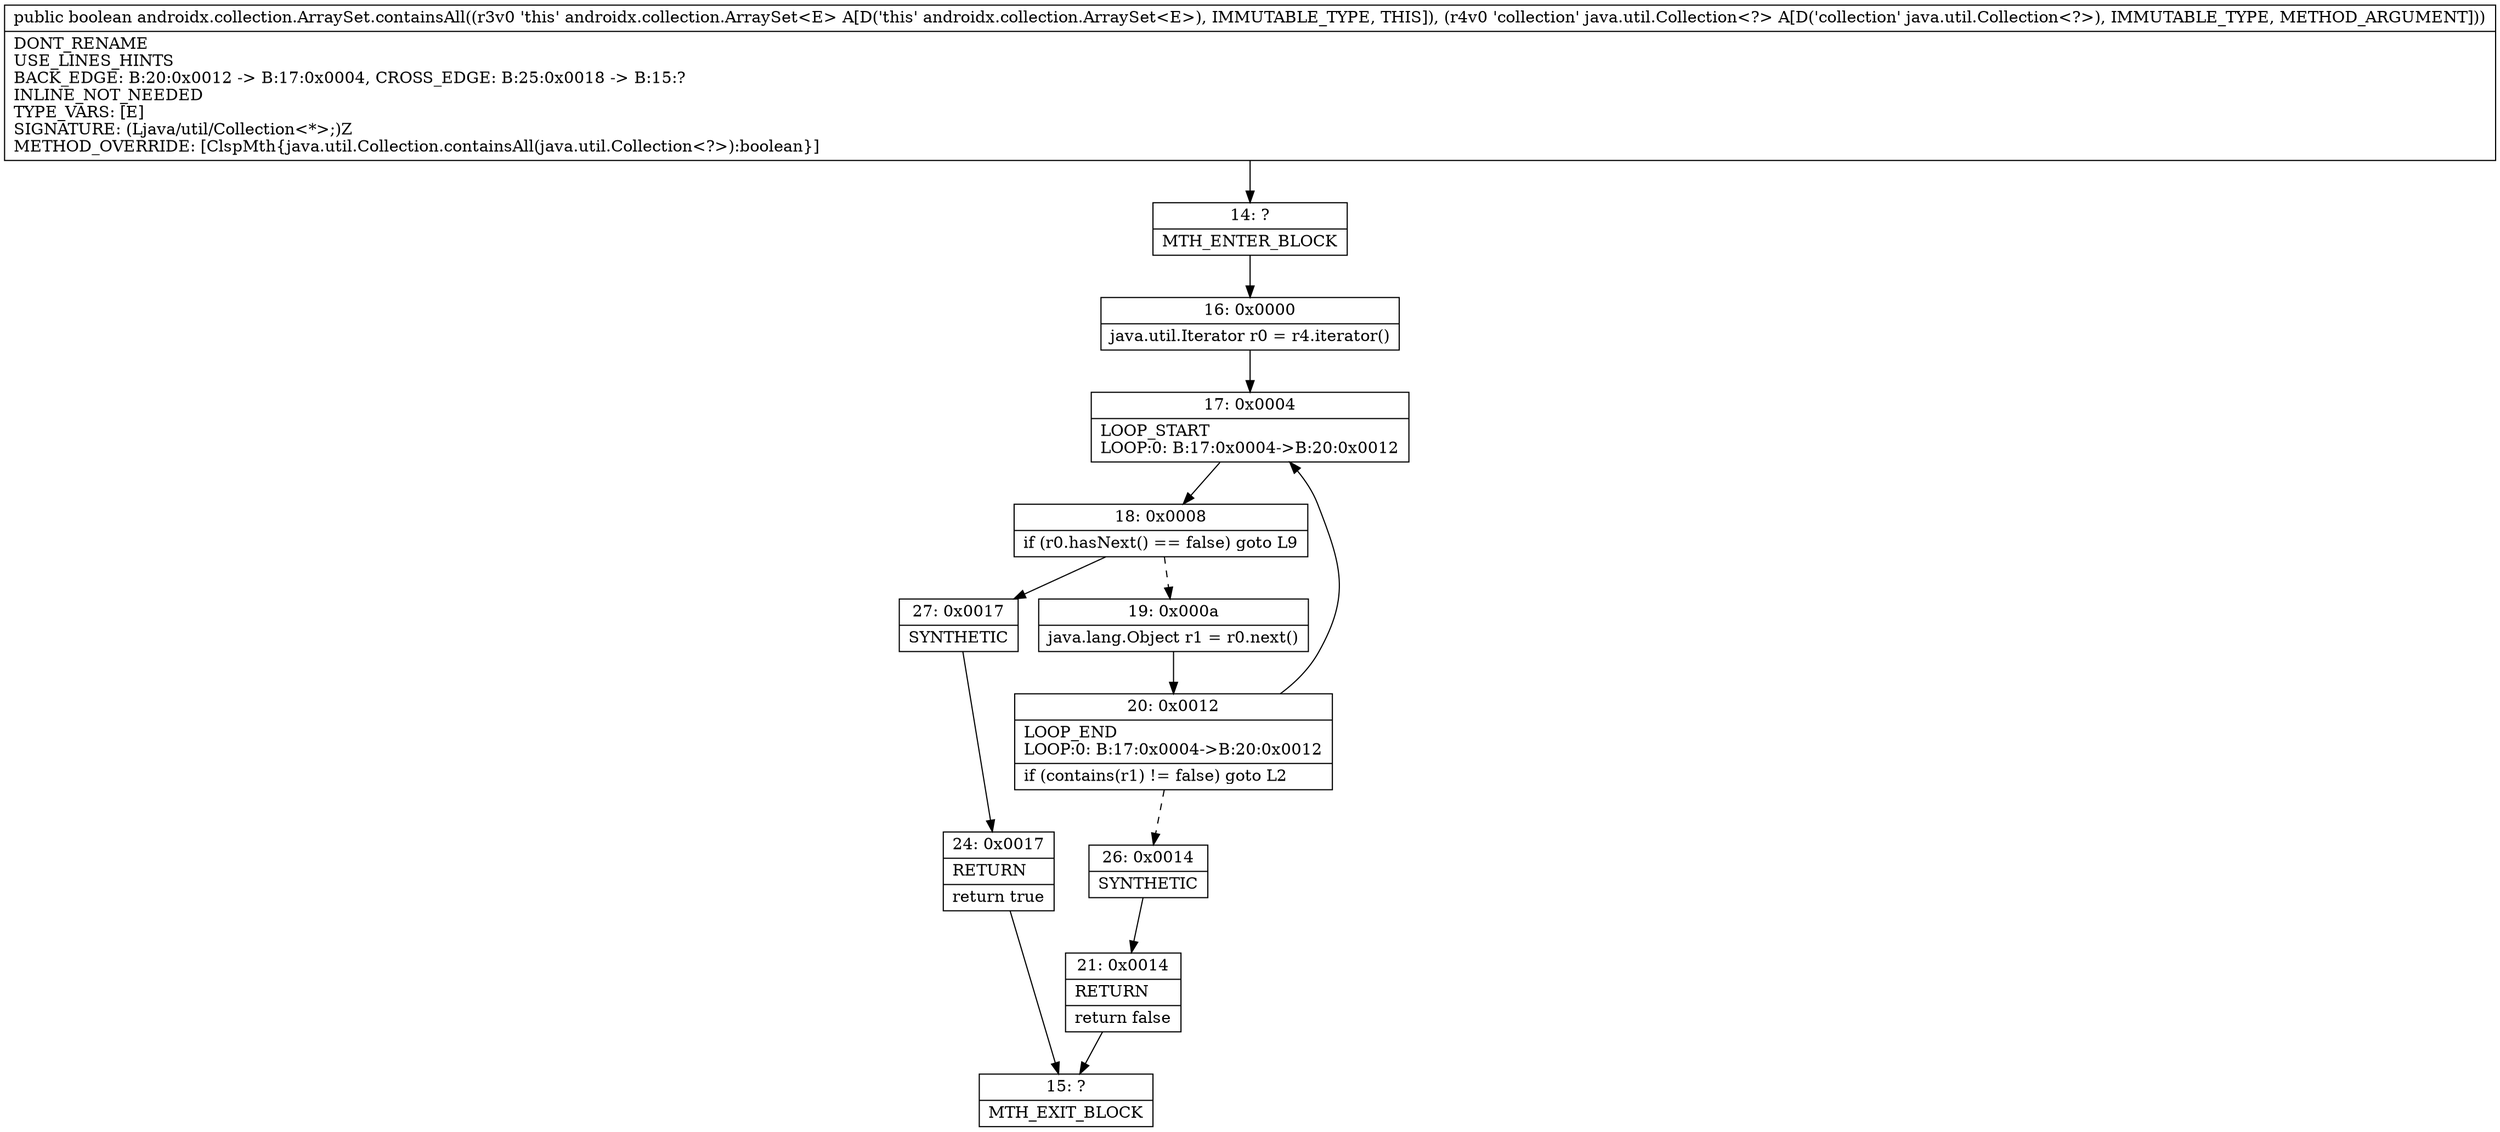 digraph "CFG forandroidx.collection.ArraySet.containsAll(Ljava\/util\/Collection;)Z" {
Node_14 [shape=record,label="{14\:\ ?|MTH_ENTER_BLOCK\l}"];
Node_16 [shape=record,label="{16\:\ 0x0000|java.util.Iterator r0 = r4.iterator()\l}"];
Node_17 [shape=record,label="{17\:\ 0x0004|LOOP_START\lLOOP:0: B:17:0x0004\-\>B:20:0x0012\l}"];
Node_18 [shape=record,label="{18\:\ 0x0008|if (r0.hasNext() == false) goto L9\l}"];
Node_19 [shape=record,label="{19\:\ 0x000a|java.lang.Object r1 = r0.next()\l}"];
Node_20 [shape=record,label="{20\:\ 0x0012|LOOP_END\lLOOP:0: B:17:0x0004\-\>B:20:0x0012\l|if (contains(r1) != false) goto L2\l}"];
Node_26 [shape=record,label="{26\:\ 0x0014|SYNTHETIC\l}"];
Node_21 [shape=record,label="{21\:\ 0x0014|RETURN\l|return false\l}"];
Node_15 [shape=record,label="{15\:\ ?|MTH_EXIT_BLOCK\l}"];
Node_27 [shape=record,label="{27\:\ 0x0017|SYNTHETIC\l}"];
Node_24 [shape=record,label="{24\:\ 0x0017|RETURN\l|return true\l}"];
MethodNode[shape=record,label="{public boolean androidx.collection.ArraySet.containsAll((r3v0 'this' androidx.collection.ArraySet\<E\> A[D('this' androidx.collection.ArraySet\<E\>), IMMUTABLE_TYPE, THIS]), (r4v0 'collection' java.util.Collection\<?\> A[D('collection' java.util.Collection\<?\>), IMMUTABLE_TYPE, METHOD_ARGUMENT]))  | DONT_RENAME\lUSE_LINES_HINTS\lBACK_EDGE: B:20:0x0012 \-\> B:17:0x0004, CROSS_EDGE: B:25:0x0018 \-\> B:15:?\lINLINE_NOT_NEEDED\lTYPE_VARS: [E]\lSIGNATURE: (Ljava\/util\/Collection\<*\>;)Z\lMETHOD_OVERRIDE: [ClspMth\{java.util.Collection.containsAll(java.util.Collection\<?\>):boolean\}]\l}"];
MethodNode -> Node_14;Node_14 -> Node_16;
Node_16 -> Node_17;
Node_17 -> Node_18;
Node_18 -> Node_19[style=dashed];
Node_18 -> Node_27;
Node_19 -> Node_20;
Node_20 -> Node_17;
Node_20 -> Node_26[style=dashed];
Node_26 -> Node_21;
Node_21 -> Node_15;
Node_27 -> Node_24;
Node_24 -> Node_15;
}

